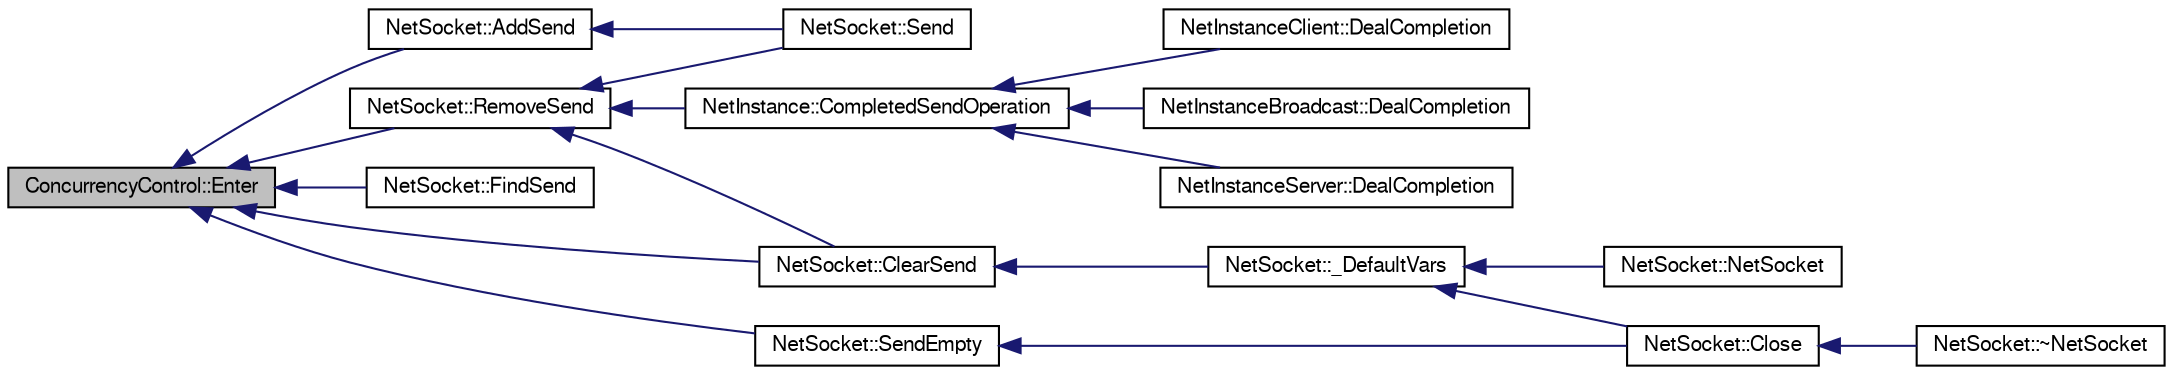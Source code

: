 digraph G
{
  edge [fontname="FreeSans",fontsize="10",labelfontname="FreeSans",labelfontsize="10"];
  node [fontname="FreeSans",fontsize="10",shape=record];
  rankdir=LR;
  Node1 [label="ConcurrencyControl::Enter",height=0.2,width=0.4,color="black", fillcolor="grey75", style="filled" fontcolor="black"];
  Node1 -> Node2 [dir=back,color="midnightblue",fontsize="10",style="solid",fontname="FreeSans"];
  Node2 [label="NetSocket::AddSend",height=0.2,width=0.4,color="black", fillcolor="white", style="filled",URL="$class_net_socket.html#a84eea723ebe08ab09554c56a07d5411a"];
  Node2 -> Node3 [dir=back,color="midnightblue",fontsize="10",style="solid",fontname="FreeSans"];
  Node3 [label="NetSocket::Send",height=0.2,width=0.4,color="black", fillcolor="white", style="filled",URL="$class_net_socket.html#a35080a7efc36c4a4444dcf8a35213ccd"];
  Node1 -> Node4 [dir=back,color="midnightblue",fontsize="10",style="solid",fontname="FreeSans"];
  Node4 [label="NetSocket::ClearSend",height=0.2,width=0.4,color="black", fillcolor="white", style="filled",URL="$class_net_socket.html#aea9f9a2581f8f07a22a0d36d3bb23654"];
  Node4 -> Node5 [dir=back,color="midnightblue",fontsize="10",style="solid",fontname="FreeSans"];
  Node5 [label="NetSocket::_DefaultVars",height=0.2,width=0.4,color="black", fillcolor="white", style="filled",URL="$class_net_socket.html#ae42592da14694490350ed273703eb1e3"];
  Node5 -> Node6 [dir=back,color="midnightblue",fontsize="10",style="solid",fontname="FreeSans"];
  Node6 [label="NetSocket::Close",height=0.2,width=0.4,color="black", fillcolor="white", style="filled",URL="$class_net_socket.html#a85c6cba30c3a8d780bb24d7af8d0a561"];
  Node6 -> Node7 [dir=back,color="midnightblue",fontsize="10",style="solid",fontname="FreeSans"];
  Node7 [label="NetSocket::~NetSocket",height=0.2,width=0.4,color="black", fillcolor="white", style="filled",URL="$class_net_socket.html#a3ebe4e1d8db6978255f48e1034d638a4"];
  Node5 -> Node8 [dir=back,color="midnightblue",fontsize="10",style="solid",fontname="FreeSans"];
  Node8 [label="NetSocket::NetSocket",height=0.2,width=0.4,color="black", fillcolor="white", style="filled",URL="$class_net_socket.html#a187fc7e69ce5689b2f4ff8a836c603f3"];
  Node1 -> Node9 [dir=back,color="midnightblue",fontsize="10",style="solid",fontname="FreeSans"];
  Node9 [label="NetSocket::FindSend",height=0.2,width=0.4,color="black", fillcolor="white", style="filled",URL="$class_net_socket.html#a4ac7c8414cf7ba751580c89d03cf133e"];
  Node1 -> Node10 [dir=back,color="midnightblue",fontsize="10",style="solid",fontname="FreeSans"];
  Node10 [label="NetSocket::RemoveSend",height=0.2,width=0.4,color="black", fillcolor="white", style="filled",URL="$class_net_socket.html#aedd848a5bbf20f92dcd2f2d68603a16a"];
  Node10 -> Node4 [dir=back,color="midnightblue",fontsize="10",style="solid",fontname="FreeSans"];
  Node10 -> Node11 [dir=back,color="midnightblue",fontsize="10",style="solid",fontname="FreeSans"];
  Node11 [label="NetInstance::CompletedSendOperation",height=0.2,width=0.4,color="black", fillcolor="white", style="filled",URL="$class_net_instance.html#a172771df41f090e98d9949f37a1809fb"];
  Node11 -> Node12 [dir=back,color="midnightblue",fontsize="10",style="solid",fontname="FreeSans"];
  Node12 [label="NetInstanceServer::DealCompletion",height=0.2,width=0.4,color="black", fillcolor="white", style="filled",URL="$class_net_instance_server.html#ab4c3cb083bd951db393538c811d6e4bd"];
  Node11 -> Node13 [dir=back,color="midnightblue",fontsize="10",style="solid",fontname="FreeSans"];
  Node13 [label="NetInstanceClient::DealCompletion",height=0.2,width=0.4,color="black", fillcolor="white", style="filled",URL="$class_net_instance_client.html#afd6827251b3afd659dd2a1e605dd4f5d"];
  Node11 -> Node14 [dir=back,color="midnightblue",fontsize="10",style="solid",fontname="FreeSans"];
  Node14 [label="NetInstanceBroadcast::DealCompletion",height=0.2,width=0.4,color="black", fillcolor="white", style="filled",URL="$class_net_instance_broadcast.html#a27bf7fcef7ab255f6ba0ba5b0e680a3b"];
  Node10 -> Node3 [dir=back,color="midnightblue",fontsize="10",style="solid",fontname="FreeSans"];
  Node1 -> Node15 [dir=back,color="midnightblue",fontsize="10",style="solid",fontname="FreeSans"];
  Node15 [label="NetSocket::SendEmpty",height=0.2,width=0.4,color="black", fillcolor="white", style="filled",URL="$class_net_socket.html#a50b534883925ddbc958f482753fd2ded"];
  Node15 -> Node6 [dir=back,color="midnightblue",fontsize="10",style="solid",fontname="FreeSans"];
}
